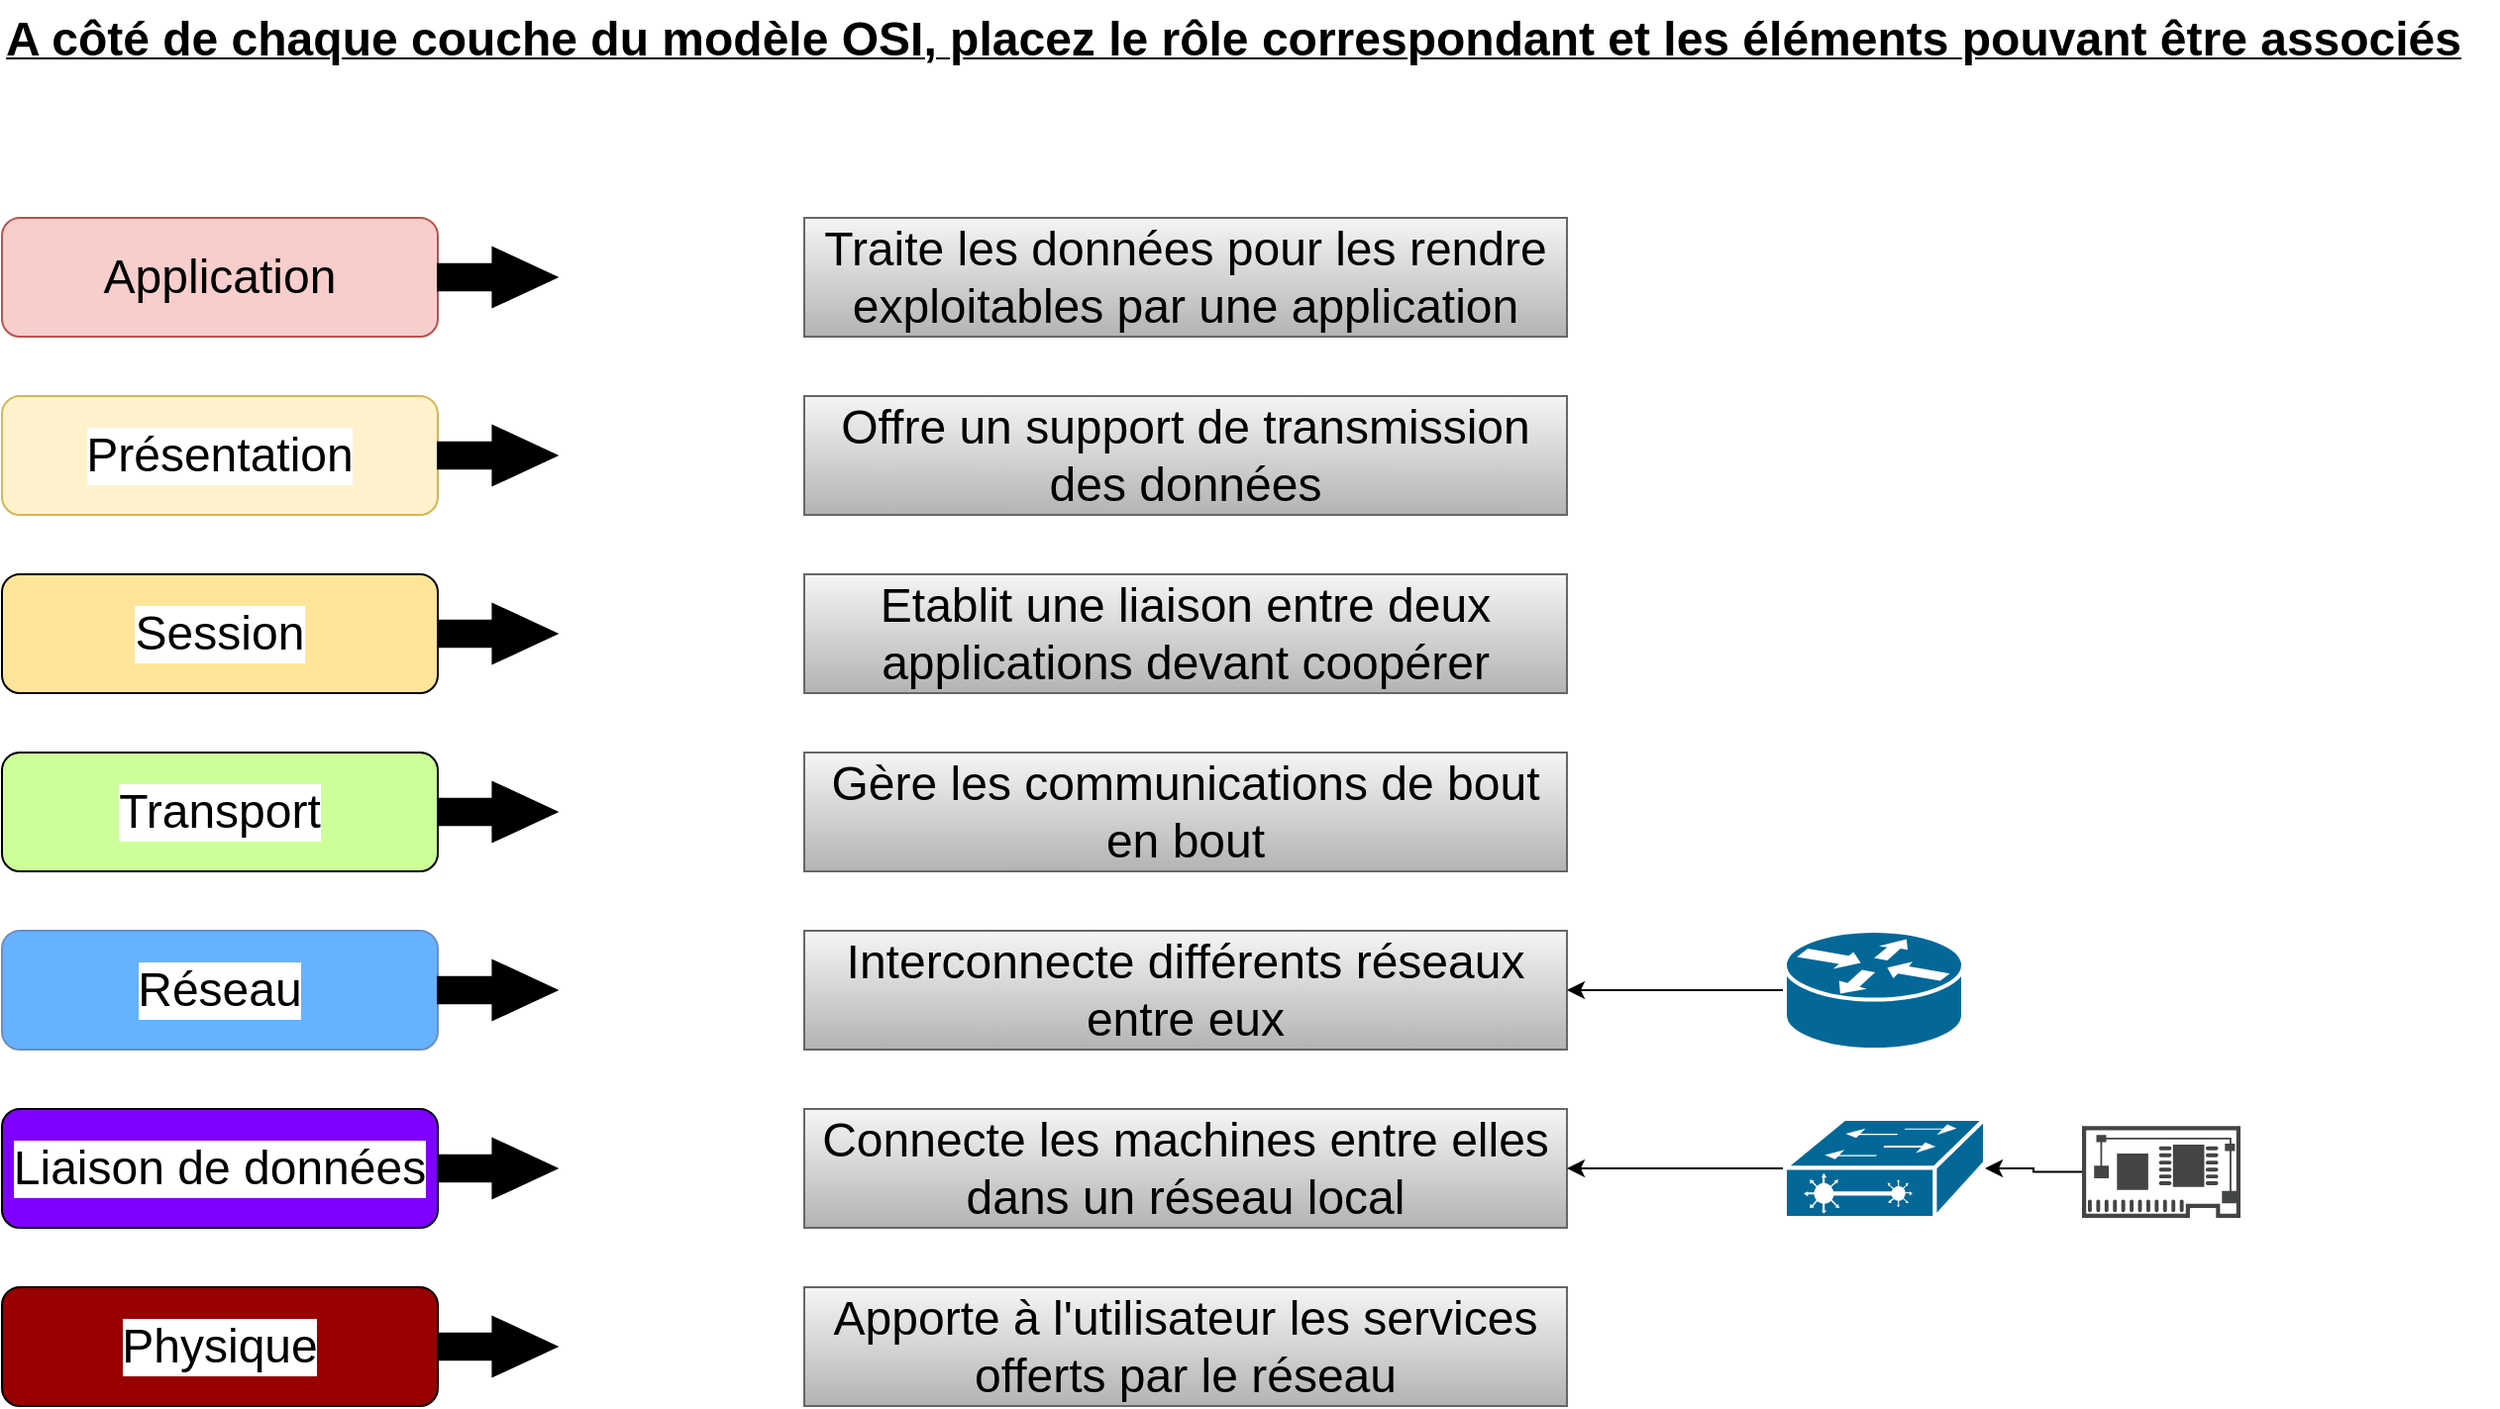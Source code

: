 <mxfile version="20.8.19" type="github">
  <diagram id="wFE0QG_FPsp0jaGvCLVb" name="Page-1">
    <mxGraphModel dx="1235" dy="636" grid="1" gridSize="10" guides="1" tooltips="1" connect="1" arrows="1" fold="1" page="1" pageScale="1" pageWidth="850" pageHeight="1100" math="0" shadow="0">
      <root>
        <mxCell id="0" />
        <mxCell id="1" parent="0" />
        <mxCell id="EGAaXhMMhTA3gWOGvbyz-3" value="&lt;b&gt;&lt;u style=&quot;&quot;&gt;&lt;font style=&quot;font-size: 24px;&quot;&gt;A côté de chaque couche du modèle OSI, placez le rôle correspondant et les éléments pouvant être associés&lt;/font&gt;&lt;/u&gt;&lt;/b&gt;" style="text;html=1;align=left;verticalAlign=middle;resizable=0;points=[];autosize=1;strokeColor=none;fillColor=none;fontSize=16;" vertex="1" parent="1">
          <mxGeometry x="20" y="10" width="1260" height="40" as="geometry" />
        </mxCell>
        <mxCell id="EGAaXhMMhTA3gWOGvbyz-4" value="&lt;span style=&quot;font-size: 24px;&quot;&gt;Application&lt;/span&gt;" style="rounded=1;whiteSpace=wrap;html=1;fontSize=16;fillColor=#f8cecc;strokeColor=#b85450;" vertex="1" parent="1">
          <mxGeometry x="20" y="120" width="220" height="60" as="geometry" />
        </mxCell>
        <mxCell id="EGAaXhMMhTA3gWOGvbyz-6" value="" style="html=1;shadow=0;dashed=0;align=center;verticalAlign=middle;shape=mxgraph.arrows2.arrow;dy=0.56;dx=32.29;notch=0;labelBackgroundColor=#FFFFFF;fontSize=24;strokeColor=#000000;fillColor=#000000;" vertex="1" parent="1">
          <mxGeometry x="240" y="135" width="60" height="30" as="geometry" />
        </mxCell>
        <mxCell id="EGAaXhMMhTA3gWOGvbyz-7" value="Présentation" style="rounded=1;whiteSpace=wrap;html=1;labelBackgroundColor=#FFFFFF;strokeColor=#d6b656;fontSize=24;fillColor=#fff2cc;align=center;" vertex="1" parent="1">
          <mxGeometry x="20" y="210" width="220" height="60" as="geometry" />
        </mxCell>
        <mxCell id="EGAaXhMMhTA3gWOGvbyz-8" value="Session" style="rounded=1;whiteSpace=wrap;html=1;labelBackgroundColor=#FFFFFF;strokeColor=#000000;fontSize=24;fillColor=#FFE599;" vertex="1" parent="1">
          <mxGeometry x="20" y="300" width="220" height="60" as="geometry" />
        </mxCell>
        <mxCell id="EGAaXhMMhTA3gWOGvbyz-9" value="Transport" style="rounded=1;whiteSpace=wrap;html=1;labelBackgroundColor=#FFFFFF;strokeColor=#000000;fontSize=24;fillColor=#CCFF99;" vertex="1" parent="1">
          <mxGeometry x="20" y="390" width="220" height="60" as="geometry" />
        </mxCell>
        <mxCell id="EGAaXhMMhTA3gWOGvbyz-10" value="Réseau" style="rounded=1;whiteSpace=wrap;html=1;labelBackgroundColor=#FFFFFF;strokeColor=#6c8ebf;fontSize=24;fillColor=#66B2FF;" vertex="1" parent="1">
          <mxGeometry x="20" y="480" width="220" height="60" as="geometry" />
        </mxCell>
        <mxCell id="EGAaXhMMhTA3gWOGvbyz-11" value="Liaison de données" style="rounded=1;whiteSpace=wrap;html=1;labelBackgroundColor=#FFFFFF;strokeColor=#000000;fontSize=24;fillColor=#7F00FF;" vertex="1" parent="1">
          <mxGeometry x="20" y="570" width="220" height="60" as="geometry" />
        </mxCell>
        <mxCell id="EGAaXhMMhTA3gWOGvbyz-12" value="Physique" style="rounded=1;whiteSpace=wrap;html=1;labelBackgroundColor=#FFFFFF;strokeColor=#000000;fontSize=24;fillColor=#990000;" vertex="1" parent="1">
          <mxGeometry x="20" y="660" width="220" height="60" as="geometry" />
        </mxCell>
        <mxCell id="EGAaXhMMhTA3gWOGvbyz-13" value="" style="html=1;shadow=0;dashed=0;align=center;verticalAlign=middle;shape=mxgraph.arrows2.arrow;dy=0.56;dx=32.29;notch=0;labelBackgroundColor=#FFFFFF;fontSize=24;strokeColor=#000000;fillColor=#000000;" vertex="1" parent="1">
          <mxGeometry x="240" y="225" width="60" height="30" as="geometry" />
        </mxCell>
        <mxCell id="EGAaXhMMhTA3gWOGvbyz-14" value="" style="html=1;shadow=0;dashed=0;align=center;verticalAlign=middle;shape=mxgraph.arrows2.arrow;dy=0.56;dx=32.29;notch=0;labelBackgroundColor=#FFFFFF;fontSize=24;strokeColor=#000000;fillColor=#000000;" vertex="1" parent="1">
          <mxGeometry x="240" y="315" width="60" height="30" as="geometry" />
        </mxCell>
        <mxCell id="EGAaXhMMhTA3gWOGvbyz-15" value="" style="html=1;shadow=0;dashed=0;align=center;verticalAlign=middle;shape=mxgraph.arrows2.arrow;dy=0.56;dx=32.29;notch=0;labelBackgroundColor=#FFFFFF;fontSize=24;strokeColor=#000000;fillColor=#000000;" vertex="1" parent="1">
          <mxGeometry x="240" y="405" width="60" height="30" as="geometry" />
        </mxCell>
        <mxCell id="EGAaXhMMhTA3gWOGvbyz-16" value="" style="html=1;shadow=0;dashed=0;align=center;verticalAlign=middle;shape=mxgraph.arrows2.arrow;dy=0.56;dx=32.29;notch=0;labelBackgroundColor=#FFFFFF;fontSize=24;strokeColor=#000000;fillColor=#000000;" vertex="1" parent="1">
          <mxGeometry x="240" y="495" width="60" height="30" as="geometry" />
        </mxCell>
        <mxCell id="EGAaXhMMhTA3gWOGvbyz-17" value="" style="html=1;shadow=0;dashed=0;align=center;verticalAlign=middle;shape=mxgraph.arrows2.arrow;dy=0.56;dx=32.29;notch=0;labelBackgroundColor=#FFFFFF;fontSize=24;strokeColor=#000000;fillColor=#000000;" vertex="1" parent="1">
          <mxGeometry x="240" y="585" width="60" height="30" as="geometry" />
        </mxCell>
        <mxCell id="EGAaXhMMhTA3gWOGvbyz-18" value="" style="html=1;shadow=0;dashed=0;align=center;verticalAlign=middle;shape=mxgraph.arrows2.arrow;dy=0.56;dx=32.29;notch=0;labelBackgroundColor=#FFFFFF;fontSize=24;strokeColor=#000000;fillColor=#000000;" vertex="1" parent="1">
          <mxGeometry x="240" y="675" width="60" height="30" as="geometry" />
        </mxCell>
        <mxCell id="EGAaXhMMhTA3gWOGvbyz-19" value="Connecte les machines entre elles dans un réseau local" style="whiteSpace=wrap;html=1;labelBackgroundColor=none;strokeColor=#666666;fontSize=24;fillColor=#f5f5f5;gradientColor=#b3b3b3;" vertex="1" parent="1">
          <mxGeometry x="425" y="570" width="385" height="60" as="geometry" />
        </mxCell>
        <mxCell id="EGAaXhMMhTA3gWOGvbyz-20" value="Apporte à l&#39;utilisateur les services offerts par le réseau" style="whiteSpace=wrap;html=1;labelBackgroundColor=none;strokeColor=#666666;fontSize=24;fillColor=#f5f5f5;gradientColor=#b3b3b3;" vertex="1" parent="1">
          <mxGeometry x="425" y="660" width="385" height="60" as="geometry" />
        </mxCell>
        <mxCell id="EGAaXhMMhTA3gWOGvbyz-21" value="Interconnecte différents réseaux entre eux" style="whiteSpace=wrap;html=1;labelBackgroundColor=none;strokeColor=#666666;fontSize=24;fillColor=#f5f5f5;gradientColor=#b3b3b3;" vertex="1" parent="1">
          <mxGeometry x="425" y="480" width="385" height="60" as="geometry" />
        </mxCell>
        <mxCell id="EGAaXhMMhTA3gWOGvbyz-22" value="Gère les communications de bout en bout" style="whiteSpace=wrap;html=1;labelBackgroundColor=none;strokeColor=#666666;fontSize=24;fillColor=#f5f5f5;gradientColor=#b3b3b3;" vertex="1" parent="1">
          <mxGeometry x="425" y="390" width="385" height="60" as="geometry" />
        </mxCell>
        <mxCell id="EGAaXhMMhTA3gWOGvbyz-23" value="Etablit une liaison entre deux applications devant coopérer" style="whiteSpace=wrap;html=1;labelBackgroundColor=none;strokeColor=#666666;fontSize=24;fillColor=#f5f5f5;gradientColor=#b3b3b3;" vertex="1" parent="1">
          <mxGeometry x="425" y="300" width="385" height="60" as="geometry" />
        </mxCell>
        <mxCell id="EGAaXhMMhTA3gWOGvbyz-24" value="Offre un support de transmission des données" style="whiteSpace=wrap;html=1;labelBackgroundColor=none;strokeColor=#666666;fontSize=24;fillColor=#f5f5f5;gradientColor=#b3b3b3;" vertex="1" parent="1">
          <mxGeometry x="425" y="210" width="385" height="60" as="geometry" />
        </mxCell>
        <mxCell id="EGAaXhMMhTA3gWOGvbyz-25" value="Traite les données pour les rendre exploitables par une application" style="whiteSpace=wrap;html=1;labelBackgroundColor=none;strokeColor=#666666;fontSize=24;fillColor=#f5f5f5;gradientColor=#b3b3b3;" vertex="1" parent="1">
          <mxGeometry x="425" y="120" width="385" height="60" as="geometry" />
        </mxCell>
        <mxCell id="EGAaXhMMhTA3gWOGvbyz-27" value="" style="edgeStyle=orthogonalEdgeStyle;rounded=0;orthogonalLoop=1;jettySize=auto;html=1;fontSize=24;fontColor=#000000;" edge="1" parent="1" source="EGAaXhMMhTA3gWOGvbyz-26" target="EGAaXhMMhTA3gWOGvbyz-21">
          <mxGeometry relative="1" as="geometry" />
        </mxCell>
        <mxCell id="EGAaXhMMhTA3gWOGvbyz-26" value="" style="shape=mxgraph.cisco.routers.router;sketch=0;html=1;pointerEvents=1;dashed=0;fillColor=#036897;strokeColor=#ffffff;strokeWidth=2;verticalLabelPosition=bottom;verticalAlign=top;align=center;outlineConnect=0;labelBackgroundColor=none;fontSize=24;fontColor=#000000;" vertex="1" parent="1">
          <mxGeometry x="920" y="480" width="90" height="60" as="geometry" />
        </mxCell>
        <mxCell id="EGAaXhMMhTA3gWOGvbyz-32" value="" style="edgeStyle=orthogonalEdgeStyle;rounded=0;orthogonalLoop=1;jettySize=auto;html=1;fontSize=24;fontColor=#000000;" edge="1" parent="1" source="EGAaXhMMhTA3gWOGvbyz-29" target="EGAaXhMMhTA3gWOGvbyz-19">
          <mxGeometry relative="1" as="geometry" />
        </mxCell>
        <mxCell id="EGAaXhMMhTA3gWOGvbyz-29" value="" style="shape=mxgraph.cisco.switches.layer_2_remote_switch;sketch=0;html=1;pointerEvents=1;dashed=0;fillColor=#036897;strokeColor=#ffffff;strokeWidth=2;verticalLabelPosition=bottom;verticalAlign=top;align=center;outlineConnect=0;labelBackgroundColor=none;fontSize=24;fontColor=#000000;" vertex="1" parent="1">
          <mxGeometry x="920" y="575" width="101" height="50" as="geometry" />
        </mxCell>
        <mxCell id="EGAaXhMMhTA3gWOGvbyz-31" value="" style="edgeStyle=orthogonalEdgeStyle;rounded=0;orthogonalLoop=1;jettySize=auto;html=1;fontSize=24;fontColor=#000000;" edge="1" parent="1" source="EGAaXhMMhTA3gWOGvbyz-30" target="EGAaXhMMhTA3gWOGvbyz-29">
          <mxGeometry relative="1" as="geometry" />
        </mxCell>
        <mxCell id="EGAaXhMMhTA3gWOGvbyz-30" value="" style="sketch=0;pointerEvents=1;shadow=0;dashed=0;html=1;strokeColor=none;fillColor=#434445;aspect=fixed;labelPosition=center;verticalLabelPosition=bottom;verticalAlign=top;align=center;outlineConnect=0;shape=mxgraph.vvd.physical_network_adapter;labelBackgroundColor=none;fontSize=24;fontColor=#000000;" vertex="1" parent="1">
          <mxGeometry x="1070" y="578.6" width="80" height="46.4" as="geometry" />
        </mxCell>
      </root>
    </mxGraphModel>
  </diagram>
</mxfile>
